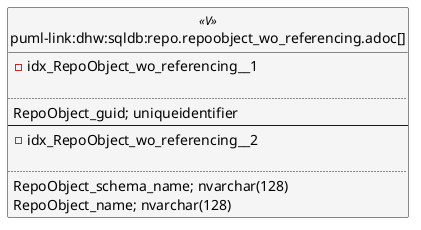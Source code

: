 @startuml
left to right direction
'top to bottom direction
hide circle
'avoide "." issues:
set namespaceSeparator none


skinparam class {
  BackgroundColor White
  BackgroundColor<<FN>> Yellow
  BackgroundColor<<FS>> Yellow
  BackgroundColor<<FT>> LightGray
  BackgroundColor<<IF>> Yellow
  BackgroundColor<<IS>> Yellow
  BackgroundColor<<P>> Aqua
  BackgroundColor<<PC>> Aqua
  BackgroundColor<<SN>> Yellow
  BackgroundColor<<SO>> SlateBlue
  BackgroundColor<<TF>> LightGray
  BackgroundColor<<TR>> Tomato
  BackgroundColor<<U>> White
  BackgroundColor<<V>> WhiteSmoke
  BackgroundColor<<X>> Aqua
  BackgroundColor<<external>> AliceBlue
}


entity "puml-link:dhw:sqldb:repo.repoobject_wo_referencing.adoc[]" as repo.RepoObject_wo_referencing << V >> {
- idx_RepoObject_wo_referencing__1

..
RepoObject_guid; uniqueidentifier
--
- idx_RepoObject_wo_referencing__2

..
RepoObject_schema_name; nvarchar(128)
RepoObject_name; nvarchar(128)
}


@enduml

